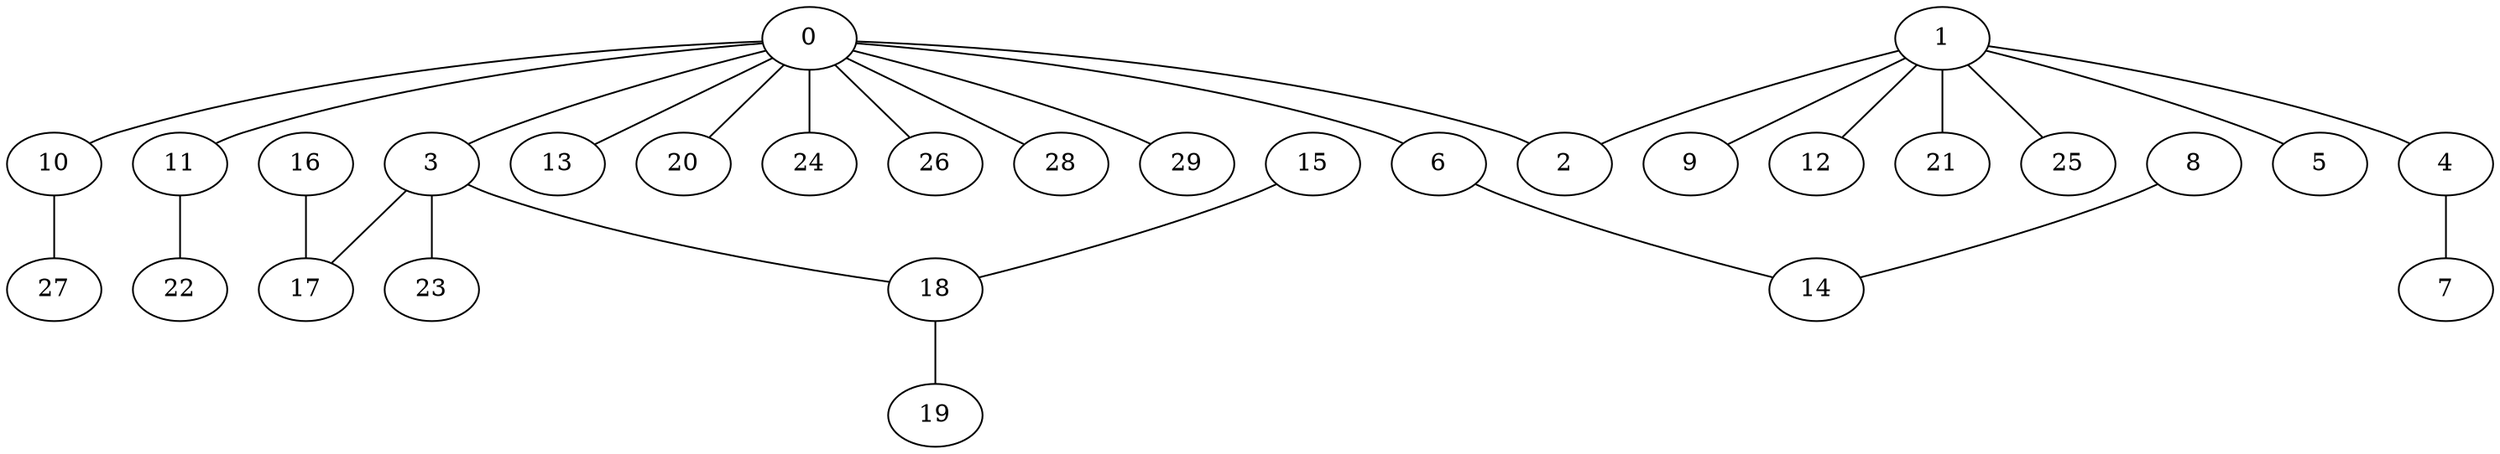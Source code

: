 graph BFS_grafoGeografico_30_38  {
0;
2;
3;
6;
10;
11;
13;
20;
24;
26;
28;
29;
1;
17;
18;
23;
14;
27;
22;
4;
5;
9;
12;
21;
25;
16;
15;
19;
8;
7;
0 -- 2;
0 -- 3;
0 -- 6;
0 -- 10;
0 -- 11;
0 -- 13;
0 -- 20;
0 -- 24;
0 -- 26;
0 -- 28;
0 -- 29;
1 -- 2;
3 -- 17;
3 -- 18;
3 -- 23;
6 -- 14;
10 -- 27;
11 -- 22;
1 -- 4;
1 -- 5;
1 -- 9;
1 -- 12;
1 -- 21;
1 -- 25;
16 -- 17;
15 -- 18;
18 -- 19;
8 -- 14;
4 -- 7;
}